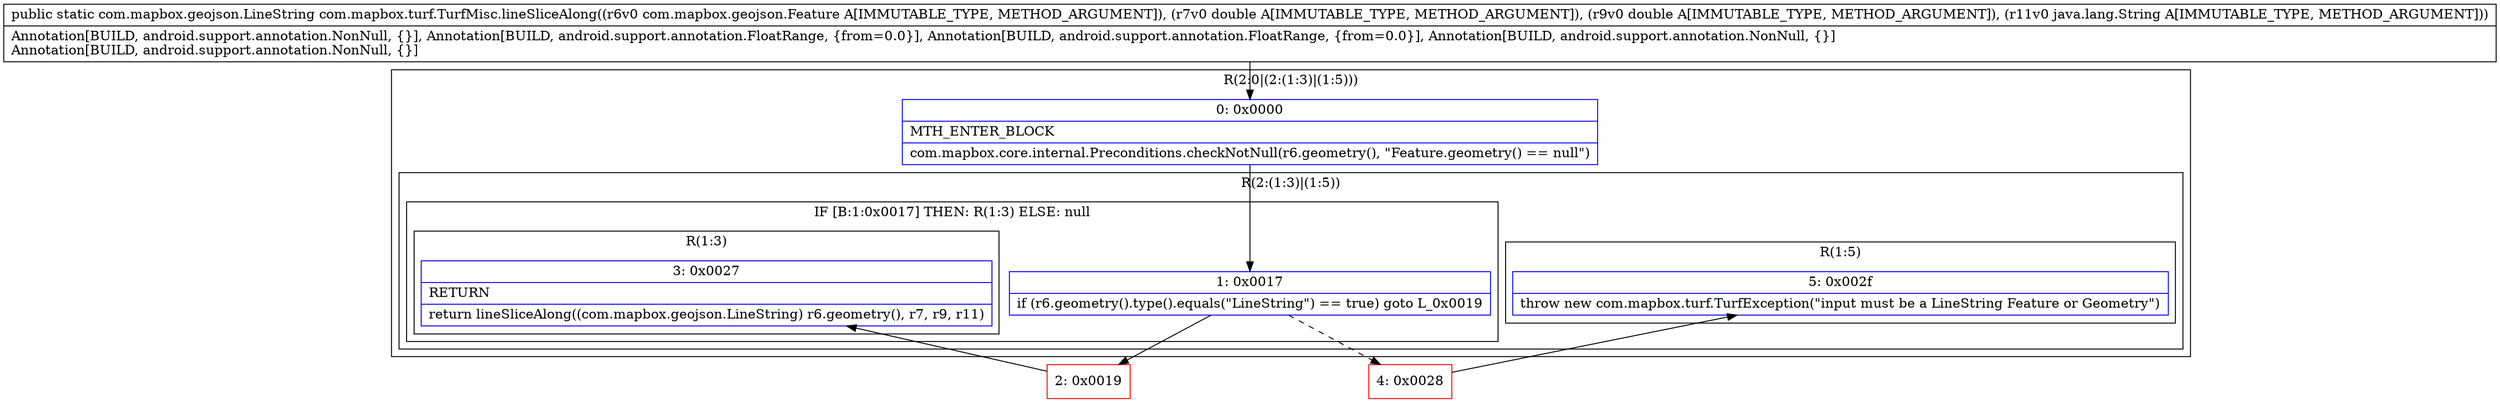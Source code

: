 digraph "CFG forcom.mapbox.turf.TurfMisc.lineSliceAlong(Lcom\/mapbox\/geojson\/Feature;DDLjava\/lang\/String;)Lcom\/mapbox\/geojson\/LineString;" {
subgraph cluster_Region_966752474 {
label = "R(2:0|(2:(1:3)|(1:5)))";
node [shape=record,color=blue];
Node_0 [shape=record,label="{0\:\ 0x0000|MTH_ENTER_BLOCK\l|com.mapbox.core.internal.Preconditions.checkNotNull(r6.geometry(), \"Feature.geometry() == null\")\l}"];
subgraph cluster_Region_1535408195 {
label = "R(2:(1:3)|(1:5))";
node [shape=record,color=blue];
subgraph cluster_IfRegion_696293404 {
label = "IF [B:1:0x0017] THEN: R(1:3) ELSE: null";
node [shape=record,color=blue];
Node_1 [shape=record,label="{1\:\ 0x0017|if (r6.geometry().type().equals(\"LineString\") == true) goto L_0x0019\l}"];
subgraph cluster_Region_538264564 {
label = "R(1:3)";
node [shape=record,color=blue];
Node_3 [shape=record,label="{3\:\ 0x0027|RETURN\l|return lineSliceAlong((com.mapbox.geojson.LineString) r6.geometry(), r7, r9, r11)\l}"];
}
}
subgraph cluster_Region_1645127300 {
label = "R(1:5)";
node [shape=record,color=blue];
Node_5 [shape=record,label="{5\:\ 0x002f|throw new com.mapbox.turf.TurfException(\"input must be a LineString Feature or Geometry\")\l}"];
}
}
}
Node_2 [shape=record,color=red,label="{2\:\ 0x0019}"];
Node_4 [shape=record,color=red,label="{4\:\ 0x0028}"];
MethodNode[shape=record,label="{public static com.mapbox.geojson.LineString com.mapbox.turf.TurfMisc.lineSliceAlong((r6v0 com.mapbox.geojson.Feature A[IMMUTABLE_TYPE, METHOD_ARGUMENT]), (r7v0 double A[IMMUTABLE_TYPE, METHOD_ARGUMENT]), (r9v0 double A[IMMUTABLE_TYPE, METHOD_ARGUMENT]), (r11v0 java.lang.String A[IMMUTABLE_TYPE, METHOD_ARGUMENT]))  | Annotation[BUILD, android.support.annotation.NonNull, \{\}], Annotation[BUILD, android.support.annotation.FloatRange, \{from=0.0\}], Annotation[BUILD, android.support.annotation.FloatRange, \{from=0.0\}], Annotation[BUILD, android.support.annotation.NonNull, \{\}]\lAnnotation[BUILD, android.support.annotation.NonNull, \{\}]\l}"];
MethodNode -> Node_0;
Node_0 -> Node_1;
Node_1 -> Node_2;
Node_1 -> Node_4[style=dashed];
Node_2 -> Node_3;
Node_4 -> Node_5;
}

